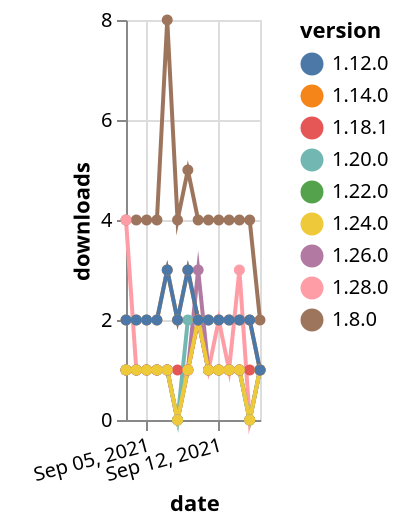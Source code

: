 {"$schema": "https://vega.github.io/schema/vega-lite/v5.json", "description": "A simple bar chart with embedded data.", "data": {"values": [{"date": "2021-09-03", "total": 242, "delta": 1, "version": "1.22.0"}, {"date": "2021-09-04", "total": 243, "delta": 1, "version": "1.22.0"}, {"date": "2021-09-05", "total": 244, "delta": 1, "version": "1.22.0"}, {"date": "2021-09-06", "total": 245, "delta": 1, "version": "1.22.0"}, {"date": "2021-09-07", "total": 246, "delta": 1, "version": "1.22.0"}, {"date": "2021-09-08", "total": 246, "delta": 0, "version": "1.22.0"}, {"date": "2021-09-09", "total": 247, "delta": 1, "version": "1.22.0"}, {"date": "2021-09-10", "total": 249, "delta": 2, "version": "1.22.0"}, {"date": "2021-09-11", "total": 250, "delta": 1, "version": "1.22.0"}, {"date": "2021-09-12", "total": 251, "delta": 1, "version": "1.22.0"}, {"date": "2021-09-13", "total": 252, "delta": 1, "version": "1.22.0"}, {"date": "2021-09-14", "total": 253, "delta": 1, "version": "1.22.0"}, {"date": "2021-09-15", "total": 253, "delta": 0, "version": "1.22.0"}, {"date": "2021-09-16", "total": 254, "delta": 1, "version": "1.22.0"}, {"date": "2021-09-03", "total": 6258, "delta": 4, "version": "1.8.0"}, {"date": "2021-09-04", "total": 6262, "delta": 4, "version": "1.8.0"}, {"date": "2021-09-05", "total": 6266, "delta": 4, "version": "1.8.0"}, {"date": "2021-09-06", "total": 6270, "delta": 4, "version": "1.8.0"}, {"date": "2021-09-07", "total": 6278, "delta": 8, "version": "1.8.0"}, {"date": "2021-09-08", "total": 6282, "delta": 4, "version": "1.8.0"}, {"date": "2021-09-09", "total": 6287, "delta": 5, "version": "1.8.0"}, {"date": "2021-09-10", "total": 6291, "delta": 4, "version": "1.8.0"}, {"date": "2021-09-11", "total": 6295, "delta": 4, "version": "1.8.0"}, {"date": "2021-09-12", "total": 6299, "delta": 4, "version": "1.8.0"}, {"date": "2021-09-13", "total": 6303, "delta": 4, "version": "1.8.0"}, {"date": "2021-09-14", "total": 6307, "delta": 4, "version": "1.8.0"}, {"date": "2021-09-15", "total": 6311, "delta": 4, "version": "1.8.0"}, {"date": "2021-09-16", "total": 6313, "delta": 2, "version": "1.8.0"}, {"date": "2021-09-03", "total": 126, "delta": 4, "version": "1.28.0"}, {"date": "2021-09-04", "total": 127, "delta": 1, "version": "1.28.0"}, {"date": "2021-09-05", "total": 128, "delta": 1, "version": "1.28.0"}, {"date": "2021-09-06", "total": 129, "delta": 1, "version": "1.28.0"}, {"date": "2021-09-07", "total": 130, "delta": 1, "version": "1.28.0"}, {"date": "2021-09-08", "total": 130, "delta": 0, "version": "1.28.0"}, {"date": "2021-09-09", "total": 131, "delta": 1, "version": "1.28.0"}, {"date": "2021-09-10", "total": 133, "delta": 2, "version": "1.28.0"}, {"date": "2021-09-11", "total": 134, "delta": 1, "version": "1.28.0"}, {"date": "2021-09-12", "total": 136, "delta": 2, "version": "1.28.0"}, {"date": "2021-09-13", "total": 137, "delta": 1, "version": "1.28.0"}, {"date": "2021-09-14", "total": 140, "delta": 3, "version": "1.28.0"}, {"date": "2021-09-15", "total": 140, "delta": 0, "version": "1.28.0"}, {"date": "2021-09-16", "total": 141, "delta": 1, "version": "1.28.0"}, {"date": "2021-09-03", "total": 204, "delta": 1, "version": "1.26.0"}, {"date": "2021-09-04", "total": 205, "delta": 1, "version": "1.26.0"}, {"date": "2021-09-05", "total": 206, "delta": 1, "version": "1.26.0"}, {"date": "2021-09-06", "total": 207, "delta": 1, "version": "1.26.0"}, {"date": "2021-09-07", "total": 208, "delta": 1, "version": "1.26.0"}, {"date": "2021-09-08", "total": 208, "delta": 0, "version": "1.26.0"}, {"date": "2021-09-09", "total": 209, "delta": 1, "version": "1.26.0"}, {"date": "2021-09-10", "total": 212, "delta": 3, "version": "1.26.0"}, {"date": "2021-09-11", "total": 213, "delta": 1, "version": "1.26.0"}, {"date": "2021-09-12", "total": 214, "delta": 1, "version": "1.26.0"}, {"date": "2021-09-13", "total": 215, "delta": 1, "version": "1.26.0"}, {"date": "2021-09-14", "total": 216, "delta": 1, "version": "1.26.0"}, {"date": "2021-09-15", "total": 216, "delta": 0, "version": "1.26.0"}, {"date": "2021-09-16", "total": 217, "delta": 1, "version": "1.26.0"}, {"date": "2021-09-03", "total": 209, "delta": 1, "version": "1.20.0"}, {"date": "2021-09-04", "total": 210, "delta": 1, "version": "1.20.0"}, {"date": "2021-09-05", "total": 211, "delta": 1, "version": "1.20.0"}, {"date": "2021-09-06", "total": 212, "delta": 1, "version": "1.20.0"}, {"date": "2021-09-07", "total": 213, "delta": 1, "version": "1.20.0"}, {"date": "2021-09-08", "total": 213, "delta": 0, "version": "1.20.0"}, {"date": "2021-09-09", "total": 215, "delta": 2, "version": "1.20.0"}, {"date": "2021-09-10", "total": 217, "delta": 2, "version": "1.20.0"}, {"date": "2021-09-11", "total": 218, "delta": 1, "version": "1.20.0"}, {"date": "2021-09-12", "total": 219, "delta": 1, "version": "1.20.0"}, {"date": "2021-09-13", "total": 220, "delta": 1, "version": "1.20.0"}, {"date": "2021-09-14", "total": 221, "delta": 1, "version": "1.20.0"}, {"date": "2021-09-15", "total": 221, "delta": 0, "version": "1.20.0"}, {"date": "2021-09-16", "total": 222, "delta": 1, "version": "1.20.0"}, {"date": "2021-09-03", "total": 470, "delta": 1, "version": "1.18.1"}, {"date": "2021-09-04", "total": 471, "delta": 1, "version": "1.18.1"}, {"date": "2021-09-05", "total": 472, "delta": 1, "version": "1.18.1"}, {"date": "2021-09-06", "total": 473, "delta": 1, "version": "1.18.1"}, {"date": "2021-09-07", "total": 474, "delta": 1, "version": "1.18.1"}, {"date": "2021-09-08", "total": 475, "delta": 1, "version": "1.18.1"}, {"date": "2021-09-09", "total": 476, "delta": 1, "version": "1.18.1"}, {"date": "2021-09-10", "total": 478, "delta": 2, "version": "1.18.1"}, {"date": "2021-09-11", "total": 479, "delta": 1, "version": "1.18.1"}, {"date": "2021-09-12", "total": 480, "delta": 1, "version": "1.18.1"}, {"date": "2021-09-13", "total": 481, "delta": 1, "version": "1.18.1"}, {"date": "2021-09-14", "total": 482, "delta": 1, "version": "1.18.1"}, {"date": "2021-09-15", "total": 483, "delta": 1, "version": "1.18.1"}, {"date": "2021-09-16", "total": 484, "delta": 1, "version": "1.18.1"}, {"date": "2021-09-03", "total": 188, "delta": 1, "version": "1.24.0"}, {"date": "2021-09-04", "total": 189, "delta": 1, "version": "1.24.0"}, {"date": "2021-09-05", "total": 190, "delta": 1, "version": "1.24.0"}, {"date": "2021-09-06", "total": 191, "delta": 1, "version": "1.24.0"}, {"date": "2021-09-07", "total": 192, "delta": 1, "version": "1.24.0"}, {"date": "2021-09-08", "total": 192, "delta": 0, "version": "1.24.0"}, {"date": "2021-09-09", "total": 193, "delta": 1, "version": "1.24.0"}, {"date": "2021-09-10", "total": 195, "delta": 2, "version": "1.24.0"}, {"date": "2021-09-11", "total": 196, "delta": 1, "version": "1.24.0"}, {"date": "2021-09-12", "total": 197, "delta": 1, "version": "1.24.0"}, {"date": "2021-09-13", "total": 198, "delta": 1, "version": "1.24.0"}, {"date": "2021-09-14", "total": 199, "delta": 1, "version": "1.24.0"}, {"date": "2021-09-15", "total": 199, "delta": 0, "version": "1.24.0"}, {"date": "2021-09-16", "total": 200, "delta": 1, "version": "1.24.0"}, {"date": "2021-09-03", "total": 2601, "delta": 2, "version": "1.14.0"}, {"date": "2021-09-04", "total": 2603, "delta": 2, "version": "1.14.0"}, {"date": "2021-09-05", "total": 2605, "delta": 2, "version": "1.14.0"}, {"date": "2021-09-06", "total": 2607, "delta": 2, "version": "1.14.0"}, {"date": "2021-09-07", "total": 2610, "delta": 3, "version": "1.14.0"}, {"date": "2021-09-08", "total": 2612, "delta": 2, "version": "1.14.0"}, {"date": "2021-09-09", "total": 2615, "delta": 3, "version": "1.14.0"}, {"date": "2021-09-10", "total": 2617, "delta": 2, "version": "1.14.0"}, {"date": "2021-09-11", "total": 2619, "delta": 2, "version": "1.14.0"}, {"date": "2021-09-12", "total": 2621, "delta": 2, "version": "1.14.0"}, {"date": "2021-09-13", "total": 2623, "delta": 2, "version": "1.14.0"}, {"date": "2021-09-14", "total": 2625, "delta": 2, "version": "1.14.0"}, {"date": "2021-09-15", "total": 2627, "delta": 2, "version": "1.14.0"}, {"date": "2021-09-16", "total": 2628, "delta": 1, "version": "1.14.0"}, {"date": "2021-09-03", "total": 2591, "delta": 2, "version": "1.12.0"}, {"date": "2021-09-04", "total": 2593, "delta": 2, "version": "1.12.0"}, {"date": "2021-09-05", "total": 2595, "delta": 2, "version": "1.12.0"}, {"date": "2021-09-06", "total": 2597, "delta": 2, "version": "1.12.0"}, {"date": "2021-09-07", "total": 2600, "delta": 3, "version": "1.12.0"}, {"date": "2021-09-08", "total": 2602, "delta": 2, "version": "1.12.0"}, {"date": "2021-09-09", "total": 2605, "delta": 3, "version": "1.12.0"}, {"date": "2021-09-10", "total": 2607, "delta": 2, "version": "1.12.0"}, {"date": "2021-09-11", "total": 2609, "delta": 2, "version": "1.12.0"}, {"date": "2021-09-12", "total": 2611, "delta": 2, "version": "1.12.0"}, {"date": "2021-09-13", "total": 2613, "delta": 2, "version": "1.12.0"}, {"date": "2021-09-14", "total": 2615, "delta": 2, "version": "1.12.0"}, {"date": "2021-09-15", "total": 2617, "delta": 2, "version": "1.12.0"}, {"date": "2021-09-16", "total": 2618, "delta": 1, "version": "1.12.0"}]}, "width": "container", "mark": {"type": "line", "point": {"filled": true}}, "encoding": {"x": {"field": "date", "type": "temporal", "timeUnit": "yearmonthdate", "title": "date", "axis": {"labelAngle": -15}}, "y": {"field": "delta", "type": "quantitative", "title": "downloads"}, "color": {"field": "version", "type": "nominal"}, "tooltip": {"field": "delta"}}}